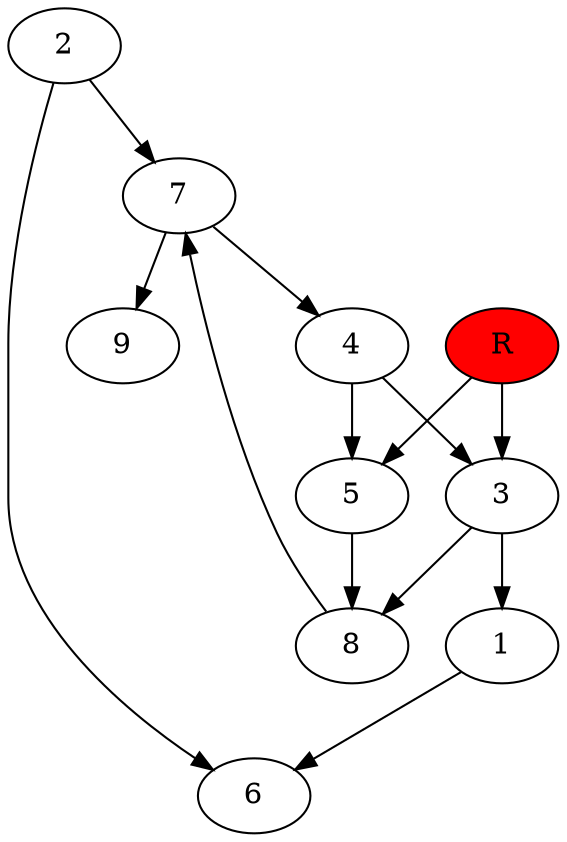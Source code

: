 digraph prb32142 {
	1
	2
	3
	4
	5
	6
	7
	8
	R [fillcolor="#ff0000" style=filled]
	1 -> 6
	2 -> 6
	2 -> 7
	3 -> 1
	3 -> 8
	4 -> 3
	4 -> 5
	5 -> 8
	7 -> 4
	7 -> 9
	8 -> 7
	R -> 3
	R -> 5
}
